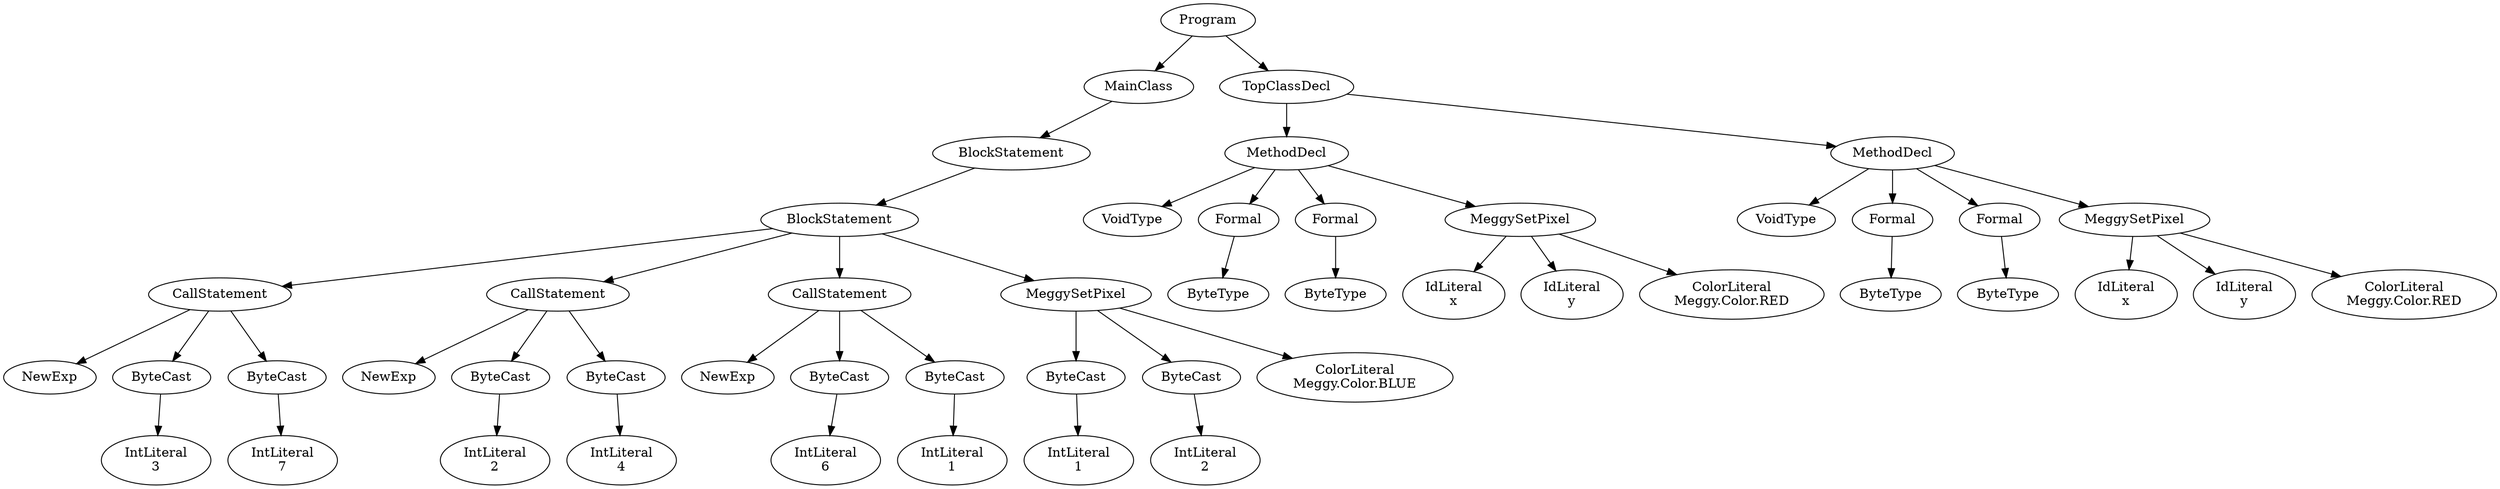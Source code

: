 digraph ASTGraph {
0 [ label="Program" ];
1 [ label="MainClass" ];
0 -> 1
2 [ label="BlockStatement" ];
1 -> 2
3 [ label="BlockStatement" ];
2 -> 3
4 [ label="CallStatement" ];
3 -> 4
5 [ label="NewExp" ];
4 -> 5
6 [ label="ByteCast" ];
4 -> 6
7 [ label="IntLiteral\n3" ];
6 -> 7
8 [ label="ByteCast" ];
4 -> 8
9 [ label="IntLiteral\n7" ];
8 -> 9
10 [ label="CallStatement" ];
3 -> 10
11 [ label="NewExp" ];
10 -> 11
12 [ label="ByteCast" ];
10 -> 12
13 [ label="IntLiteral\n2" ];
12 -> 13
14 [ label="ByteCast" ];
10 -> 14
15 [ label="IntLiteral\n4" ];
14 -> 15
16 [ label="CallStatement" ];
3 -> 16
17 [ label="NewExp" ];
16 -> 17
18 [ label="ByteCast" ];
16 -> 18
19 [ label="IntLiteral\n6" ];
18 -> 19
20 [ label="ByteCast" ];
16 -> 20
21 [ label="IntLiteral\n1" ];
20 -> 21
22 [ label="MeggySetPixel" ];
3 -> 22
23 [ label="ByteCast" ];
22 -> 23
24 [ label="IntLiteral\n1" ];
23 -> 24
25 [ label="ByteCast" ];
22 -> 25
26 [ label="IntLiteral\n2" ];
25 -> 26
27 [ label="ColorLiteral\nMeggy.Color.BLUE" ];
22 -> 27
28 [ label="TopClassDecl" ];
0 -> 28
29 [ label="MethodDecl" ];
28 -> 29
30 [ label="VoidType" ];
29 -> 30
31 [ label="Formal" ];
29 -> 31
32 [ label="ByteType" ];
31 -> 32
33 [ label="Formal" ];
29 -> 33
34 [ label="ByteType" ];
33 -> 34
35 [ label="MeggySetPixel" ];
29 -> 35
36 [ label="IdLiteral\nx" ];
35 -> 36
37 [ label="IdLiteral\ny" ];
35 -> 37
38 [ label="ColorLiteral\nMeggy.Color.RED" ];
35 -> 38
39 [ label="MethodDecl" ];
28 -> 39
40 [ label="VoidType" ];
39 -> 40
41 [ label="Formal" ];
39 -> 41
42 [ label="ByteType" ];
41 -> 42
43 [ label="Formal" ];
39 -> 43
44 [ label="ByteType" ];
43 -> 44
45 [ label="MeggySetPixel" ];
39 -> 45
46 [ label="IdLiteral\nx" ];
45 -> 46
47 [ label="IdLiteral\ny" ];
45 -> 47
48 [ label="ColorLiteral\nMeggy.Color.RED" ];
45 -> 48
}
